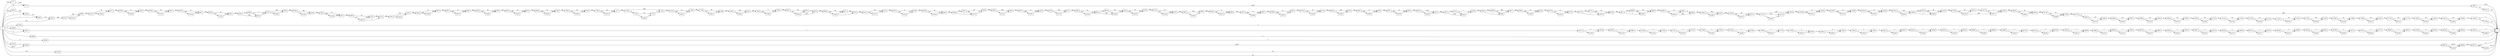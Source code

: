 digraph {
	graph [rankdir=LR]
	node [shape=rectangle]
	777 -> 778 [label=2519]
	778 -> 5982 [label=2559]
	5982 -> 1 [label=2519]
	5982 -> 24721 [label=40]
	5983 -> 5984 [label=311]
	5984 -> 6075 [label=360]
	6075 -> 6096 [label=359]
	6075 -> 61524 [label=1]
	6096 -> 6101 [label=360]
	6101 -> 6122 [label=50]
	6101 -> 52663 [label=310]
	6122 -> 6230 [label=360]
	6230 -> 6266 [label=51]
	6230 -> 52698 [label=309]
	6266 -> 6320 [label=360]
	6320 -> 6341 [label=50]
	6320 -> 52718 [label=310]
	6341 -> 6416 [label=360]
	6416 -> 6437 [label=51]
	6416 -> 52738 [label=309]
	6437 -> 6440 [label=360]
	6440 -> 6461 [label=50]
	6440 -> 52758 [label=310]
	6461 -> 6491 [label=360]
	6491 -> 6494 [label=51]
	6491 -> 6512 [label=309]
	6494 -> 6512 [label=50]
	6494 -> 6515 [label=1]
	6512 -> 6515 [label=359]
	6515 -> 6536 [label=359]
	6515 -> 61564 [label=1]
	6536 -> 6569 [label=360]
	6569 -> 6590 [label=359]
	6569 -> 61584 [label=1]
	6590 -> 6653 [label=360]
	6653 -> 6674 [label=51]
	6653 -> 52798 [label=309]
	6674 -> 6684 [label=360]
	6684 -> 6705 [label=50]
	6684 -> 52815 [label=310]
	6705 -> 6722 [label=359]
	6722 -> 6740 [label=360]
	6740 -> 6761 [label=359]
	6740 -> 61624 [label=1]
	6761 -> 6803 [label=360]
	6803 -> 6824 [label=51]
	6803 -> 52838 [label=309]
	6824 -> 6857 [label=360]
	6857 -> 6890 [label=51]
	6857 -> 52870 [label=309]
	6890 -> 6905 [label=360]
	6905 -> 6926 [label=50]
	6905 -> 52890 [label=310]
	6926 -> 6953 [label=360]
	6953 -> 6974 [label=51]
	6953 -> 52910 [label=309]
	6974 -> 6983 [label=360]
	6983 -> 7004 [label=51]
	6983 -> 52930 [label=309]
	7004 -> 7040 [label=360]
	7040 -> 7064 [label=50]
	7040 -> 52953 [label=310]
	7064 -> 7196 [label=360]
	7196 -> 7217 [label=50]
	7196 -> 52973 [label=310]
	7217 -> 7226 [label=360]
	7226 -> 7232 [label=51]
	7226 -> 7265 [label=309]
	7232 -> 7253 [label=50]
	7232 -> 61644 [label=1]
	7253 -> 7265 [label=51]
	7265 -> 7559 [label=360]
	7559 -> 7580 [label=51]
	7559 -> 53031 [label=309]
	7580 -> 7788 [label=360]
	7788 -> 7809 [label=50]
	7788 -> 53051 [label=310]
	7809 -> 7830 [label=360]
	7830 -> 7851 [label=359]
	7830 -> 61664 [label=1]
	7851 -> 7944 [label=360]
	7944 -> 7964 [label=1]
	7944 -> 17962 [label=359]
	7964 -> 8052 [label=360]
	8052 -> 8074 [label=50]
	8052 -> 53054 [label=310]
	8074 -> 8076 [label=51]
	8076 -> 8090 [label=360]
	8090 -> 8111 [label=50]
	8090 -> 53087 [label=310]
	8111 -> 8124 [label=359]
	8124 -> 8131 [label=360]
	8131 -> 8152 [label=50]
	8131 -> 53114 [label=310]
	8152 -> 8167 [label=360]
	8167 -> 8188 [label=51]
	8167 -> 53134 [label=309]
	8188 -> 8208 [label=360]
	8208 -> 8229 [label=50]
	8208 -> 53154 [label=310]
	8229 -> 8398 [label=360]
	8398 -> 8401 [label=359]
	8398 -> 53174 [label=1]
	8401 -> 8429 [label=50]
	8401 -> 53174 [label=309]
	8429 -> 8484 [label=360]
	8484 -> 8505 [label=359]
	8484 -> 61732 [label=1]
	8505 -> 8527 [label=360]
	8527 -> 8548 [label=51]
	8527 -> 53201 [label=309]
	8548 -> 8556 [label=360]
	8556 -> 8577 [label=359]
	8556 -> 61752 [label=1]
	8577 -> 8580 [label=360]
	8580 -> 8613 [label=50]
	8580 -> 53233 [label=310]
	8613 -> 8616 [label=51]
	8613 -> 53284 [label=309]
	8616 -> 8679 [label=50]
	8616 -> 53284 [label=1]
	8679 -> 8700 [label=51]
	8679 -> 53318 [label=309]
	8700 -> 8718 [label=360]
	8718 -> 8739 [label=51]
	8718 -> 53338 [label=309]
	8739 -> 8885 [label=360]
	8885 -> 8906 [label=359]
	8885 -> 61819 [label=1]
	8906 -> 8959 [label=360]
	8959 -> 8992 [label=51]
	8959 -> 53370 [label=309]
	8992 -> 9013 [label=360]
	9013 -> 9042 [label=51]
	9013 -> 53398 [label=309]
	9042 -> 9046 [label=360]
	9046 -> 9067 [label=51]
	9046 -> 53418 [label=309]
	9067 -> 9155 [label=360]
	9155 -> 9176 [label=50]
	9155 -> 53438 [label=310]
	9176 -> 9205 [label=360]
	9205 -> 9226 [label=359]
	9205 -> 61839 [label=1]
	9226 -> 9262 [label=360]
	9262 -> 9283 [label=51]
	9262 -> 53458 [label=309]
	9283 -> 9307 [label=360]
	9307 -> 9328 [label=51]
	9307 -> 53478 [label=309]
	9328 -> 9352 [label=360]
	9352 -> 9373 [label=359]
	9352 -> 61859 [label=1]
	9373 -> 9397 [label=360]
	9397 -> 9415 [label=51]
	9397 -> 9418 [label=309]
	9415 -> 9418 [label=50]
	9415 -> 9436 [label=1]
	9418 -> 9436 [label=359]
	9436 -> 9463 [label=360]
	9463 -> 9466 [label=359]
	9463 -> 9484 [label=1]
	9466 -> 9484 [label=50]
	9466 -> 9487 [label=309]
	9484 -> 9487 [label=51]
	9487 -> 9602 [label=360]
	9602 -> 9623 [label=51]
	9602 -> 53538 [label=309]
	9623 -> 9728 [label=360]
	9728 -> 9749 [label=51]
	9728 -> 53558 [label=309]
	9749 -> 9770 [label=360]
	9770 -> 9775 [label=359]
	9770 -> 53574 [label=1]
	9775 -> 9796 [label=50]
	9775 -> 53574 [label=309]
	9796 -> 9851 [label=360]
	9851 -> 9860 [label=359]
	9851 -> 53601 [label=1]
	9860 -> 9890 [label=50]
	9860 -> 53601 [label=309]
	9890 -> 9902 [label=360]
	9902 -> 9935 [label=50]
	9902 -> 53619 [label=310]
	9935 -> 9950 [label=51]
	9950 -> 10054 [label=360]
	10054 -> 10075 [label=359]
	10054 -> 61990 [label=1]
	10075 -> 10100 [label=360]
	10100 -> 10121 [label=50]
	10100 -> 53674 [label=310]
	10121 -> 10157 [label=360]
	10157 -> 10178 [label=50]
	10157 -> 10194 [label=309]
	10157 -> 62010 [label=1]
	10178 -> 10194 [label=51]
	10194 -> 10283 [label=360]
	10283 -> 10304 [label=51]
	10283 -> 53730 [label=309]
	10304 -> 10367 [label=360]
	10367 -> 10400 [label=51]
	10367 -> 53762 [label=309]
	10400 -> 10433 [label=360]
	10433 -> 10454 [label=51]
	10433 -> 53782 [label=309]
	10454 -> 10475 [label=360]
	10475 -> 10496 [label=359]
	10475 -> 62030 [label=1]
	10496 -> 10514 [label=359]
	10496 -> 53800 [label=1]
	10514 -> 10535 [label=50]
	10514 -> 53800 [label=309]
	10535 -> 10544 [label=360]
	10544 -> 10571 [label=50]
	10544 -> 53814 [label=310]
	10571 -> 10572 [label=51]
	10572 -> 10577 [label=50]
	10572 -> 10593 [label=1]
	10577 -> 10593 [label=359]
	10593 -> 10661 [label=360]
	10661 -> 10682 [label=50]
	10661 -> 53854 [label=310]
	10682 -> 10724 [label=360]
	10724 -> 10760 [label=51]
	10724 -> 53889 [label=309]
	10760 -> 10774 [label=360]
	10774 -> 10813 [label=51]
	10774 -> 1 [label=309]
	10813 -> 10834 [label=50]
	10813 -> 62119 [label=1]
	10834 -> 10856 [label=51]
	10856 -> 10877 [label=50]
	10856 -> 62139 [label=1]
	10877 -> 10895 [label=51]
	10895 -> 10916 [label=50]
	10895 -> 62159 [label=1]
	10916 -> 10934 [label=51]
	10934 -> 10955 [label=50]
	10934 -> 62179 [label=1]
	10955 -> 11095 [label=51]
	11095 -> 11116 [label=50]
	11095 -> 62199 [label=1]
	11116 -> 11123 [label=51]
	11123 -> 11144 [label=50]
	11123 -> 62219 [label=1]
	11144 -> 11195 [label=51]
	11195 -> 11216 [label=50]
	11195 -> 62239 [label=1]
	11216 -> 11291 [label=51]
	11291 -> 11312 [label=50]
	11291 -> 62259 [label=1]
	11312 -> 11324 [label=51]
	11324 -> 11364 [label=50]
	11324 -> 62298 [label=1]
	11364 -> 11365 [label=51]
	11365 -> 11386 [label=50]
	11365 -> 62318 [label=1]
	11386 -> 11606 [label=51]
	11606 -> 11641 [label=50]
	11606 -> 62352 [label=1]
	11641 -> 11752 [label=51]
	11752 -> 11773 [label=50]
	11752 -> 62372 [label=1]
	11773 -> 11833 [label=51]
	11833 -> 11854 [label=50]
	11833 -> 62392 [label=1]
	11854 -> 11911 [label=51]
	11911 -> 11948 [label=50]
	11911 -> 62428 [label=1]
	11948 -> 11963 [label=51]
	11963 -> 1 [label=1]
	11963 -> 17964 [label=50]
	17962 -> 7964 [label=359]
	17964 -> 1 [label=50]
	23945 -> 1 [label=1]
	24721 -> 1 [label=40]
	26627 -> 26777 [label=3]
	26777 -> 26798 [label=2]
	26777 -> 42700 [label=1]
	26798 -> 26876 [label=3]
	26876 -> 26897 [label=2]
	26876 -> 42720 [label=1]
	26897 -> 27444 [label=3]
	27444 -> 27465 [label=2]
	27444 -> 42740 [label=1]
	27465 -> 27531 [label=3]
	27531 -> 27552 [label=2]
	27531 -> 42760 [label=1]
	27552 -> 27584 [label=3]
	27584 -> 27605 [label=2]
	27584 -> 42780 [label=1]
	27605 -> 27648 [label=3]
	27648 -> 27669 [label=2]
	27648 -> 42800 [label=1]
	27669 -> 27684 [label=3]
	27684 -> 27705 [label=2]
	27684 -> 42820 [label=1]
	27705 -> 27798 [label=3]
	27798 -> 27840 [label=2]
	27798 -> 42861 [label=1]
	27840 -> 27861 [label=3]
	27861 -> 27882 [label=2]
	27861 -> 42881 [label=1]
	27882 -> 27930 [label=3]
	27930 -> 27951 [label=2]
	27930 -> 42901 [label=1]
	27951 -> 28413 [label=3]
	28413 -> 28437 [label=2]
	28413 -> 42924 [label=1]
	28437 -> 28555 [label=3]
	28555 -> 28590 [label=2]
	28555 -> 42958 [label=1]
	28590 -> 28593 [label=3]
	28593 -> 28614 [label=2]
	28593 -> 42978 [label=1]
	28614 -> 28662 [label=3]
	28662 -> 28683 [label=2]
	28662 -> 42998 [label=1]
	28683 -> 28698 [label=3]
	28698 -> 28719 [label=2]
	28698 -> 43018 [label=1]
	28719 -> 28743 [label=3]
	28743 -> 28764 [label=2]
	28743 -> 43038 [label=1]
	28764 -> 28833 [label=3]
	28833 -> 28869 [label=2]
	28833 -> 43073 [label=1]
	28869 -> 28893 [label=3]
	28893 -> 28926 [label=2]
	28893 -> 43105 [label=1]
	28926 -> 28947 [label=2]
	28926 -> 43125 [label=1]
	28947 -> 28974 [label=3]
	28974 -> 28995 [label=2]
	28974 -> 43145 [label=1]
	28995 -> 29049 [label=3]
	29049 -> 29070 [label=2]
	29049 -> 43165 [label=1]
	29070 -> 29097 [label=3]
	29097 -> 29118 [label=2]
	29097 -> 43185 [label=1]
	29118 -> 29169 [label=3]
	29169 -> 29259 [label=2]
	29169 -> 43274 [label=1]
	29259 -> 29275 [label=3]
	29275 -> 29319 [label=2]
	29275 -> 43317 [label=1]
	29319 -> 29385 [label=3]
	29385 -> 29406 [label=2]
	29385 -> 43337 [label=1]
	29406 -> 29418 [label=3]
	29418 -> 29442 [label=2]
	29418 -> 43360 [label=1]
	29442 -> 29700 [label=3]
	29700 -> 29721 [label=2]
	29700 -> 43380 [label=1]
	29721 -> 29751 [label=3]
	29751 -> 29772 [label=2]
	29751 -> 43400 [label=1]
	29772 -> 29889 [label=3]
	29889 -> 29910 [label=2]
	29889 -> 43420 [label=1]
	29910 -> 30198 [label=3]
	30198 -> 30219 [label=2]
	30198 -> 43440 [label=1]
	30219 -> 30384 [label=3]
	30384 -> 30405 [label=2]
	30384 -> 43460 [label=1]
	30405 -> 30563 [label=3]
	30563 -> 1 [label=2]
	30563 -> 45488 [label=1]
	36683 -> 1 [label=2]
	42664 -> 1 [label=3]
	42680 -> 26627 [label=1]
	42700 -> 26798 [label=1]
	42720 -> 26897 [label=1]
	42740 -> 27465 [label=1]
	42760 -> 27552 [label=1]
	42780 -> 27605 [label=1]
	42800 -> 27669 [label=1]
	42820 -> 27705 [label=1]
	42861 -> 27840 [label=1]
	42881 -> 27882 [label=1]
	42901 -> 27951 [label=1]
	42924 -> 28437 [label=1]
	42958 -> 28590 [label=1]
	42978 -> 28614 [label=1]
	42998 -> 28683 [label=1]
	43018 -> 28719 [label=1]
	43038 -> 28764 [label=1]
	43073 -> 28869 [label=1]
	43105 -> 28926 [label=1]
	43125 -> 28947 [label=1]
	43145 -> 28995 [label=1]
	43165 -> 29070 [label=1]
	43185 -> 29118 [label=1]
	43274 -> 29259 [label=1]
	43317 -> 29319 [label=1]
	43337 -> 29406 [label=1]
	43360 -> 29442 [label=1]
	43380 -> 29721 [label=1]
	43400 -> 29772 [label=1]
	43420 -> 29910 [label=1]
	43440 -> 30219 [label=1]
	43460 -> 30405 [label=1]
	45488 -> 1 [label=1]
	45489 -> 48867 [label=36577]
	48867 -> 48888 [label=36573]
	48867 -> 55523 [label=4]
	48888 -> 49871 [label=36577]
	49871 -> 1 [label=4]
	49871 -> 51469 [label=36573]
	51469 -> 1 [label=36573]
	52632 -> 52633 [label=309]
	52633 -> 5983 [label=310]
	52663 -> 6122 [label=310]
	52698 -> 6266 [label=309]
	52718 -> 6341 [label=310]
	52738 -> 6437 [label=309]
	52758 -> 6461 [label=310]
	52798 -> 6674 [label=309]
	52815 -> 6705 [label=309]
	52815 -> 6722 [label=1]
	52838 -> 6824 [label=309]
	52870 -> 6890 [label=309]
	52890 -> 6926 [label=310]
	52910 -> 6974 [label=309]
	52930 -> 7004 [label=309]
	52953 -> 7064 [label=310]
	52973 -> 7217 [label=310]
	53031 -> 7580 [label=309]
	53051 -> 7809 [label=310]
	53054 -> 8076 [label=309]
	53054 -> 8074 [label=1]
	53087 -> 8111 [label=309]
	53087 -> 8124 [label=1]
	53114 -> 8152 [label=310]
	53134 -> 8188 [label=309]
	53154 -> 8229 [label=310]
	53174 -> 8429 [label=310]
	53201 -> 8548 [label=309]
	53233 -> 8613 [label=310]
	53284 -> 8679 [label=310]
	53318 -> 8700 [label=309]
	53338 -> 8739 [label=309]
	53370 -> 8992 [label=309]
	53398 -> 9042 [label=309]
	53418 -> 9067 [label=309]
	53438 -> 9176 [label=310]
	53458 -> 9283 [label=309]
	53478 -> 9328 [label=309]
	53538 -> 9623 [label=309]
	53558 -> 9749 [label=309]
	53574 -> 9796 [label=310]
	53601 -> 9890 [label=310]
	53619 -> 9950 [label=309]
	53619 -> 9935 [label=1]
	53674 -> 10121 [label=310]
	53730 -> 10304 [label=309]
	53762 -> 10400 [label=309]
	53782 -> 10454 [label=309]
	53800 -> 10535 [label=310]
	53814 -> 10577 [label=309]
	53814 -> 10571 [label=1]
	53854 -> 10682 [label=310]
	53889 -> 10760 [label=309]
	55503 -> 45489 [label=4]
	55523 -> 48888 [label=4]
	61504 -> 1 [label=725]
	61524 -> 6096 [label=1]
	61564 -> 6536 [label=1]
	61584 -> 6590 [label=1]
	61624 -> 6761 [label=1]
	61644 -> 7253 [label=1]
	61664 -> 7851 [label=1]
	61732 -> 8505 [label=1]
	61752 -> 8577 [label=1]
	61819 -> 8906 [label=1]
	61839 -> 9226 [label=1]
	61859 -> 9373 [label=1]
	61990 -> 10075 [label=1]
	62010 -> 10178 [label=1]
	62030 -> 10496 [label=1]
	62119 -> 10834 [label=1]
	62139 -> 10877 [label=1]
	62159 -> 10916 [label=1]
	62179 -> 10955 [label=1]
	62199 -> 11116 [label=1]
	62219 -> 11144 [label=1]
	62239 -> 11216 [label=1]
	62259 -> 11312 [label=1]
	62298 -> 11364 [label=1]
	62318 -> 11386 [label=1]
	62352 -> 11641 [label=1]
	62372 -> 11773 [label=1]
	62392 -> 11854 [label=1]
	62428 -> 11948 [label=1]
	0 -> 5983 [label=1]
	0 -> 5984 [label=49]
	0 -> 778 [label=40]
	0 -> 45489 [label=36573]
	0 -> 52633 [label=1]
	0 -> 777 [label=2519]
	0 -> 1 [label=81]
	0 -> 23945 [label=1]
	0 -> 26627 [label=2]
	0 -> 36683 [label=2]
	0 -> 42664 [label=3]
	0 -> 42680 [label=1]
	0 -> 52632 [label=309]
	0 -> 55503 [label=4]
	0 -> 61504 [label=725]
}
